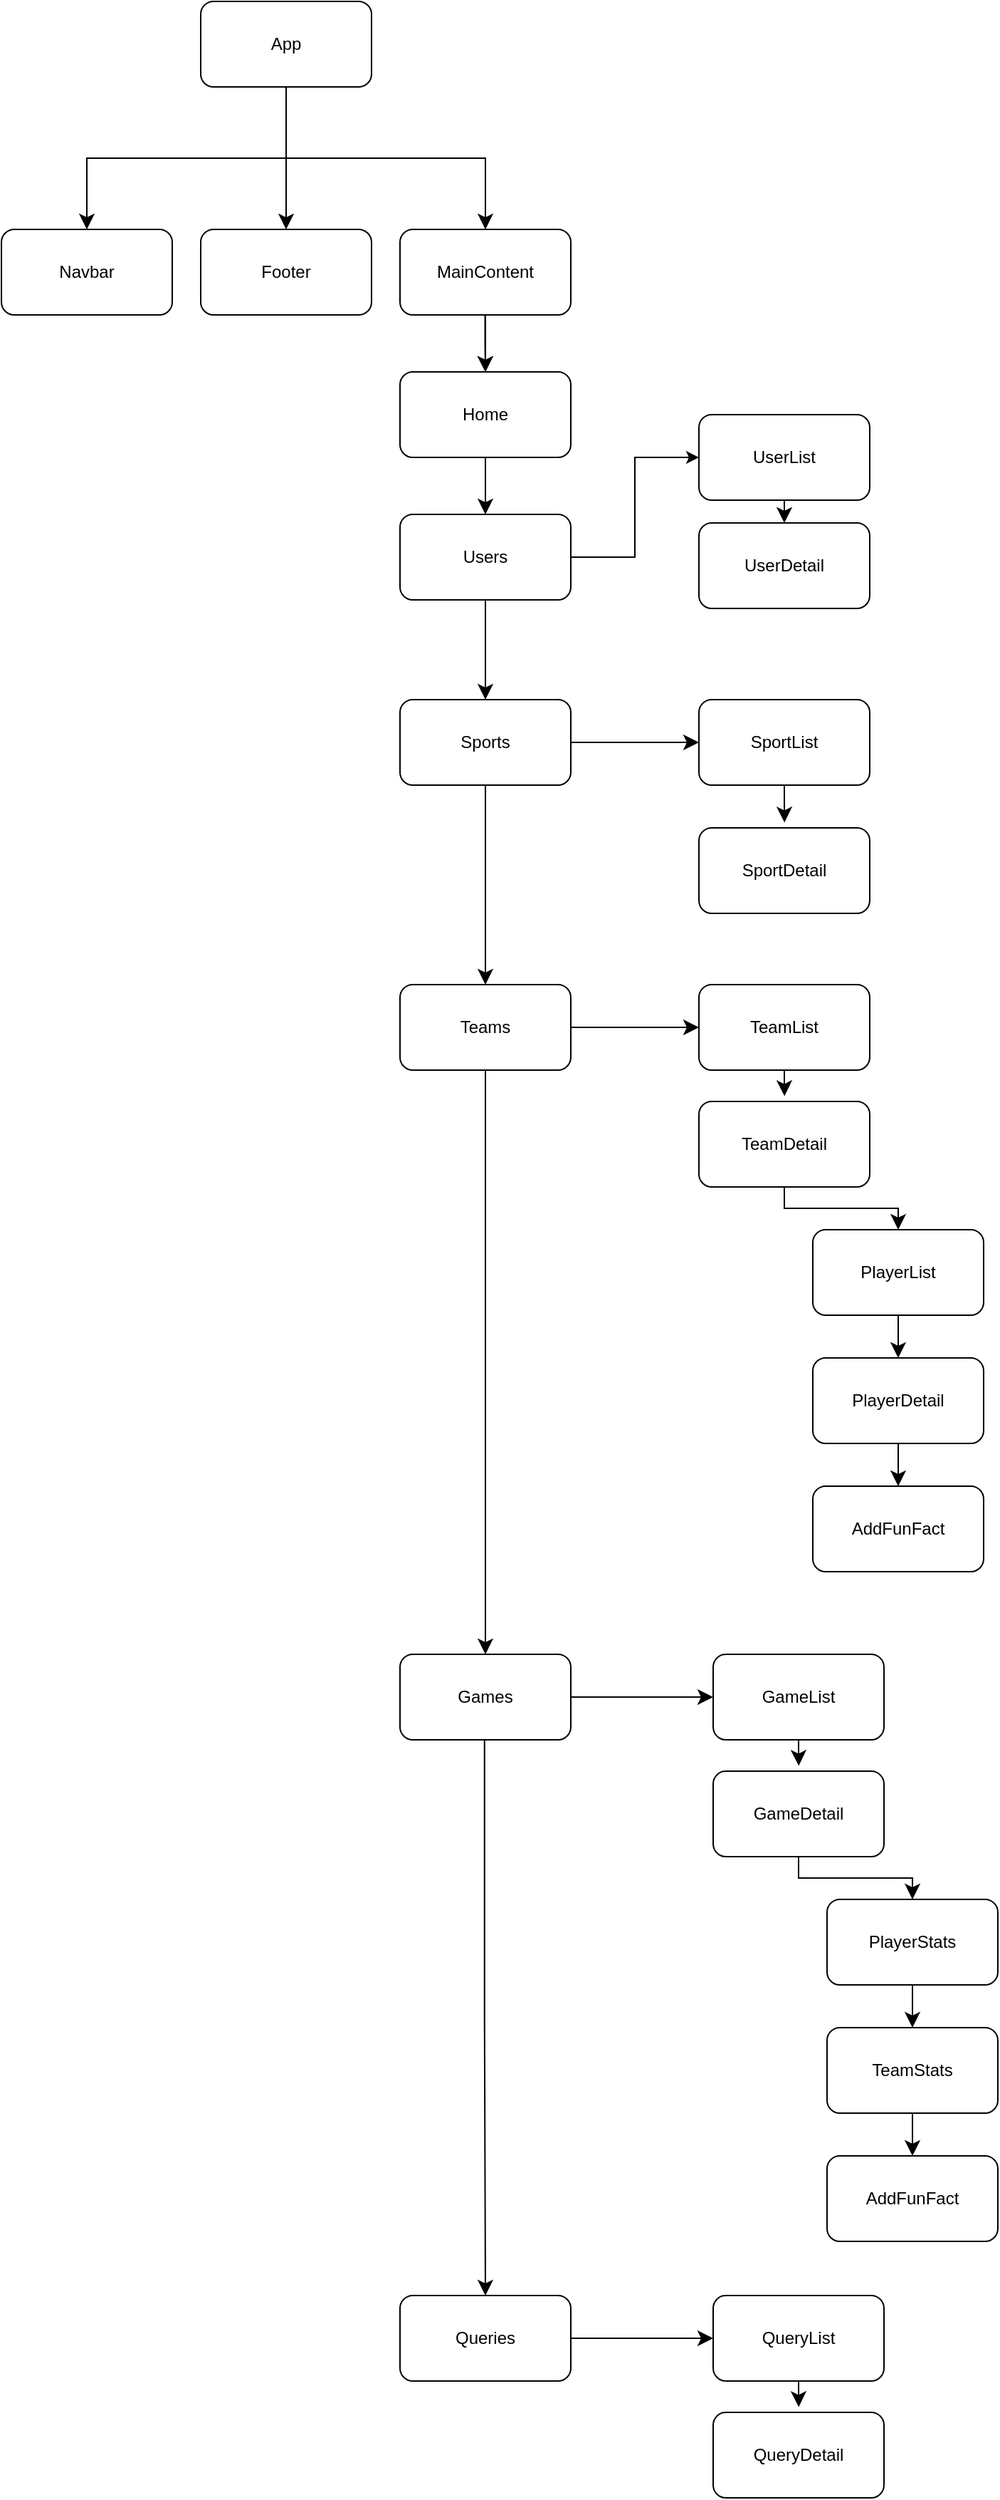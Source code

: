 <mxfile version="24.7.1" type="device">
  <diagram id="prtHgNgQTEPvFCAcTncT" name="Page-1">
    <mxGraphModel dx="1639" dy="876" grid="1" gridSize="10" guides="1" tooltips="1" connect="1" arrows="1" fold="1" page="1" pageScale="1" pageWidth="827" pageHeight="1169" math="0" shadow="0">
      <root>
        <mxCell id="0" />
        <mxCell id="1" parent="0" />
        <mxCell id="1n3J_yFc3fZwyGoJFGz0-2" value="App" style="rounded=1;whiteSpace=wrap;html=1;" vertex="1" parent="1">
          <mxGeometry x="320" y="40" width="120" height="60" as="geometry" />
        </mxCell>
        <mxCell id="1n3J_yFc3fZwyGoJFGz0-3" value="Navbar" style="rounded=1;whiteSpace=wrap;html=1;" vertex="1" parent="1">
          <mxGeometry x="180" y="200" width="120" height="60" as="geometry" />
        </mxCell>
        <mxCell id="1n3J_yFc3fZwyGoJFGz0-4" value="Footer" style="rounded=1;whiteSpace=wrap;html=1;" vertex="1" parent="1">
          <mxGeometry x="320" y="200" width="120" height="60" as="geometry" />
        </mxCell>
        <mxCell id="1n3J_yFc3fZwyGoJFGz0-5" value="MainContent" style="rounded=1;whiteSpace=wrap;html=1;" vertex="1" parent="1">
          <mxGeometry x="460" y="200" width="120" height="60" as="geometry" />
        </mxCell>
        <mxCell id="1n3J_yFc3fZwyGoJFGz0-9" value="" style="edgeStyle=elbowEdgeStyle;elbow=vertical;endArrow=classic;html=1;curved=0;rounded=0;endSize=8;startSize=8;exitX=0.5;exitY=1;exitDx=0;exitDy=0;" edge="1" parent="1" source="1n3J_yFc3fZwyGoJFGz0-2" target="1n3J_yFc3fZwyGoJFGz0-3">
          <mxGeometry width="50" height="50" relative="1" as="geometry">
            <mxPoint x="220" y="180" as="sourcePoint" />
            <mxPoint x="270" y="130" as="targetPoint" />
          </mxGeometry>
        </mxCell>
        <mxCell id="1n3J_yFc3fZwyGoJFGz0-10" value="" style="edgeStyle=elbowEdgeStyle;elbow=vertical;endArrow=classic;html=1;curved=0;rounded=0;endSize=8;startSize=8;exitX=0.5;exitY=1;exitDx=0;exitDy=0;" edge="1" parent="1" source="1n3J_yFc3fZwyGoJFGz0-2" target="1n3J_yFc3fZwyGoJFGz0-4">
          <mxGeometry width="50" height="50" relative="1" as="geometry">
            <mxPoint x="390" y="110" as="sourcePoint" />
            <mxPoint x="250" y="210" as="targetPoint" />
          </mxGeometry>
        </mxCell>
        <mxCell id="1n3J_yFc3fZwyGoJFGz0-11" value="" style="edgeStyle=elbowEdgeStyle;elbow=vertical;endArrow=classic;html=1;curved=0;rounded=0;endSize=8;startSize=8;entryX=0.5;entryY=0;entryDx=0;entryDy=0;" edge="1" parent="1" target="1n3J_yFc3fZwyGoJFGz0-5">
          <mxGeometry width="50" height="50" relative="1" as="geometry">
            <mxPoint x="380" y="100" as="sourcePoint" />
            <mxPoint x="250" y="210" as="targetPoint" />
          </mxGeometry>
        </mxCell>
        <mxCell id="1n3J_yFc3fZwyGoJFGz0-12" value="" style="edgeStyle=elbowEdgeStyle;elbow=vertical;endArrow=classic;html=1;curved=0;rounded=0;endSize=8;startSize=8;exitX=0.5;exitY=1;exitDx=0;exitDy=0;" edge="1" parent="1" target="1n3J_yFc3fZwyGoJFGz0-13">
          <mxGeometry width="50" height="50" relative="1" as="geometry">
            <mxPoint x="519.76" y="260" as="sourcePoint" />
            <mxPoint x="519.76" y="360" as="targetPoint" />
          </mxGeometry>
        </mxCell>
        <mxCell id="1n3J_yFc3fZwyGoJFGz0-15" value="" style="edgeStyle=elbowEdgeStyle;elbow=vertical;endArrow=classic;html=1;curved=0;rounded=0;endSize=8;startSize=8;exitX=0.5;exitY=1;exitDx=0;exitDy=0;" edge="1" parent="1" source="1n3J_yFc3fZwyGoJFGz0-13" target="1n3J_yFc3fZwyGoJFGz0-14">
          <mxGeometry width="50" height="50" relative="1" as="geometry">
            <mxPoint x="529.76" y="270" as="sourcePoint" />
            <mxPoint x="529.76" y="370" as="targetPoint" />
          </mxGeometry>
        </mxCell>
        <mxCell id="1n3J_yFc3fZwyGoJFGz0-16" value="UserList" style="rounded=1;whiteSpace=wrap;html=1;" vertex="1" parent="1">
          <mxGeometry x="670" y="330" width="120" height="60" as="geometry" />
        </mxCell>
        <mxCell id="1n3J_yFc3fZwyGoJFGz0-17" value="UserDetail" style="rounded=1;whiteSpace=wrap;html=1;" vertex="1" parent="1">
          <mxGeometry x="670" y="406" width="120" height="60" as="geometry" />
        </mxCell>
        <mxCell id="1n3J_yFc3fZwyGoJFGz0-18" value="" style="edgeStyle=elbowEdgeStyle;elbow=vertical;endArrow=classic;html=1;curved=0;rounded=0;endSize=8;startSize=8;entryX=0.5;entryY=0;entryDx=0;entryDy=0;exitX=0.5;exitY=1;exitDx=0;exitDy=0;" edge="1" parent="1" source="1n3J_yFc3fZwyGoJFGz0-16" target="1n3J_yFc3fZwyGoJFGz0-17">
          <mxGeometry width="50" height="50" relative="1" as="geometry">
            <mxPoint x="730" y="390" as="sourcePoint" />
            <mxPoint x="533" y="490" as="targetPoint" />
          </mxGeometry>
        </mxCell>
        <mxCell id="1n3J_yFc3fZwyGoJFGz0-20" value="Sports" style="rounded=1;whiteSpace=wrap;html=1;" vertex="1" parent="1">
          <mxGeometry x="460" y="530" width="120" height="60" as="geometry" />
        </mxCell>
        <mxCell id="1n3J_yFc3fZwyGoJFGz0-22" value="" style="edgeStyle=elbowEdgeStyle;elbow=vertical;endArrow=classic;html=1;curved=0;rounded=0;endSize=8;startSize=8;" edge="1" parent="1" source="1n3J_yFc3fZwyGoJFGz0-14" target="1n3J_yFc3fZwyGoJFGz0-20">
          <mxGeometry width="50" height="50" relative="1" as="geometry">
            <mxPoint x="520" y="260" as="sourcePoint" />
            <mxPoint x="660" y="370" as="targetPoint" />
          </mxGeometry>
        </mxCell>
        <mxCell id="1n3J_yFc3fZwyGoJFGz0-23" value="SportList" style="rounded=1;whiteSpace=wrap;html=1;" vertex="1" parent="1">
          <mxGeometry x="670" y="530" width="120" height="60" as="geometry" />
        </mxCell>
        <mxCell id="1n3J_yFc3fZwyGoJFGz0-24" value="SportDetail" style="rounded=1;whiteSpace=wrap;html=1;" vertex="1" parent="1">
          <mxGeometry x="670" y="620" width="120" height="60" as="geometry" />
        </mxCell>
        <mxCell id="1n3J_yFc3fZwyGoJFGz0-25" value="" style="edgeStyle=elbowEdgeStyle;elbow=vertical;endArrow=classic;html=1;curved=0;rounded=0;endSize=8;startSize=8;exitX=1;exitY=0.5;exitDx=0;exitDy=0;" edge="1" parent="1" source="1n3J_yFc3fZwyGoJFGz0-20" target="1n3J_yFc3fZwyGoJFGz0-23">
          <mxGeometry width="50" height="50" relative="1" as="geometry">
            <mxPoint x="519.69" y="700" as="sourcePoint" />
            <mxPoint x="519.69" y="960" as="targetPoint" />
          </mxGeometry>
        </mxCell>
        <mxCell id="1n3J_yFc3fZwyGoJFGz0-26" value="" style="edgeStyle=elbowEdgeStyle;elbow=vertical;endArrow=classic;html=1;curved=0;rounded=0;endSize=8;startSize=8;entryX=0.501;entryY=-0.063;entryDx=0;entryDy=0;entryPerimeter=0;" edge="1" parent="1" target="1n3J_yFc3fZwyGoJFGz0-24">
          <mxGeometry width="50" height="50" relative="1" as="geometry">
            <mxPoint x="730" y="590" as="sourcePoint" />
            <mxPoint x="870.31" y="620" as="targetPoint" />
          </mxGeometry>
        </mxCell>
        <mxCell id="1n3J_yFc3fZwyGoJFGz0-27" value="" style="edgeStyle=elbowEdgeStyle;elbow=vertical;endArrow=classic;html=1;curved=0;rounded=0;endSize=8;startSize=8;exitX=0.5;exitY=1;exitDx=0;exitDy=0;" edge="1" parent="1" source="1n3J_yFc3fZwyGoJFGz0-5" target="1n3J_yFc3fZwyGoJFGz0-13">
          <mxGeometry width="50" height="50" relative="1" as="geometry">
            <mxPoint x="520" y="260" as="sourcePoint" />
            <mxPoint x="730" y="430" as="targetPoint" />
          </mxGeometry>
        </mxCell>
        <mxCell id="1n3J_yFc3fZwyGoJFGz0-13" value="Home" style="rounded=1;whiteSpace=wrap;html=1;" vertex="1" parent="1">
          <mxGeometry x="460" y="300" width="120" height="60" as="geometry" />
        </mxCell>
        <mxCell id="1n3J_yFc3fZwyGoJFGz0-31" style="edgeStyle=orthogonalEdgeStyle;rounded=0;orthogonalLoop=1;jettySize=auto;html=1;entryX=0;entryY=0.5;entryDx=0;entryDy=0;" edge="1" parent="1" source="1n3J_yFc3fZwyGoJFGz0-14" target="1n3J_yFc3fZwyGoJFGz0-16">
          <mxGeometry relative="1" as="geometry" />
        </mxCell>
        <mxCell id="1n3J_yFc3fZwyGoJFGz0-14" value="Users" style="rounded=1;whiteSpace=wrap;html=1;" vertex="1" parent="1">
          <mxGeometry x="460" y="400" width="120" height="60" as="geometry" />
        </mxCell>
        <mxCell id="1n3J_yFc3fZwyGoJFGz0-32" value="Teams" style="rounded=1;whiteSpace=wrap;html=1;" vertex="1" parent="1">
          <mxGeometry x="460" y="730" width="120" height="60" as="geometry" />
        </mxCell>
        <mxCell id="1n3J_yFc3fZwyGoJFGz0-33" value="TeamList" style="rounded=1;whiteSpace=wrap;html=1;" vertex="1" parent="1">
          <mxGeometry x="670" y="730" width="120" height="60" as="geometry" />
        </mxCell>
        <mxCell id="1n3J_yFc3fZwyGoJFGz0-34" value="TeamDetail" style="rounded=1;whiteSpace=wrap;html=1;" vertex="1" parent="1">
          <mxGeometry x="670" y="812" width="120" height="60" as="geometry" />
        </mxCell>
        <mxCell id="1n3J_yFc3fZwyGoJFGz0-35" value="" style="edgeStyle=elbowEdgeStyle;elbow=vertical;endArrow=classic;html=1;curved=0;rounded=0;endSize=8;startSize=8;exitX=1;exitY=0.5;exitDx=0;exitDy=0;" edge="1" source="1n3J_yFc3fZwyGoJFGz0-32" target="1n3J_yFc3fZwyGoJFGz0-33" parent="1">
          <mxGeometry width="50" height="50" relative="1" as="geometry">
            <mxPoint x="519.69" y="900" as="sourcePoint" />
            <mxPoint x="519.69" y="1160" as="targetPoint" />
          </mxGeometry>
        </mxCell>
        <mxCell id="1n3J_yFc3fZwyGoJFGz0-36" value="" style="edgeStyle=elbowEdgeStyle;elbow=vertical;endArrow=classic;html=1;curved=0;rounded=0;endSize=8;startSize=8;entryX=0.501;entryY=-0.063;entryDx=0;entryDy=0;entryPerimeter=0;" edge="1" target="1n3J_yFc3fZwyGoJFGz0-34" parent="1">
          <mxGeometry width="50" height="50" relative="1" as="geometry">
            <mxPoint x="730" y="790" as="sourcePoint" />
            <mxPoint x="870.31" y="820" as="targetPoint" />
          </mxGeometry>
        </mxCell>
        <mxCell id="1n3J_yFc3fZwyGoJFGz0-37" value="" style="edgeStyle=elbowEdgeStyle;elbow=vertical;endArrow=classic;html=1;curved=0;rounded=0;endSize=8;startSize=8;exitX=0.5;exitY=1;exitDx=0;exitDy=0;" edge="1" parent="1" source="1n3J_yFc3fZwyGoJFGz0-20" target="1n3J_yFc3fZwyGoJFGz0-32">
          <mxGeometry width="50" height="50" relative="1" as="geometry">
            <mxPoint x="530" y="470" as="sourcePoint" />
            <mxPoint x="530" y="540" as="targetPoint" />
          </mxGeometry>
        </mxCell>
        <mxCell id="1n3J_yFc3fZwyGoJFGz0-38" value="PlayerList" style="rounded=1;whiteSpace=wrap;html=1;" vertex="1" parent="1">
          <mxGeometry x="750" y="902" width="120" height="60" as="geometry" />
        </mxCell>
        <mxCell id="1n3J_yFc3fZwyGoJFGz0-39" value="PlayerDetail" style="rounded=1;whiteSpace=wrap;html=1;" vertex="1" parent="1">
          <mxGeometry x="750" y="992" width="120" height="60" as="geometry" />
        </mxCell>
        <mxCell id="1n3J_yFc3fZwyGoJFGz0-40" value="AddFunFact" style="rounded=1;whiteSpace=wrap;html=1;" vertex="1" parent="1">
          <mxGeometry x="750" y="1082" width="120" height="60" as="geometry" />
        </mxCell>
        <mxCell id="1n3J_yFc3fZwyGoJFGz0-41" value="" style="edgeStyle=elbowEdgeStyle;elbow=vertical;endArrow=classic;html=1;curved=0;rounded=0;endSize=8;startSize=8;exitX=0.5;exitY=1;exitDx=0;exitDy=0;" edge="1" parent="1" source="1n3J_yFc3fZwyGoJFGz0-34" target="1n3J_yFc3fZwyGoJFGz0-38">
          <mxGeometry width="50" height="50" relative="1" as="geometry">
            <mxPoint x="740" y="792" as="sourcePoint" />
            <mxPoint x="740" y="818" as="targetPoint" />
          </mxGeometry>
        </mxCell>
        <mxCell id="1n3J_yFc3fZwyGoJFGz0-42" value="" style="edgeStyle=elbowEdgeStyle;elbow=vertical;endArrow=classic;html=1;curved=0;rounded=0;endSize=8;startSize=8;exitX=0.5;exitY=1;exitDx=0;exitDy=0;" edge="1" parent="1" target="1n3J_yFc3fZwyGoJFGz0-39">
          <mxGeometry width="50" height="50" relative="1" as="geometry">
            <mxPoint x="810" y="962" as="sourcePoint" />
            <mxPoint x="890" y="992" as="targetPoint" />
          </mxGeometry>
        </mxCell>
        <mxCell id="1n3J_yFc3fZwyGoJFGz0-43" value="" style="edgeStyle=elbowEdgeStyle;elbow=vertical;endArrow=classic;html=1;curved=0;rounded=0;endSize=8;startSize=8;exitX=0.5;exitY=1;exitDx=0;exitDy=0;" edge="1" parent="1" source="1n3J_yFc3fZwyGoJFGz0-39" target="1n3J_yFc3fZwyGoJFGz0-40">
          <mxGeometry width="50" height="50" relative="1" as="geometry">
            <mxPoint x="820" y="972" as="sourcePoint" />
            <mxPoint x="820" y="1002" as="targetPoint" />
          </mxGeometry>
        </mxCell>
        <mxCell id="1n3J_yFc3fZwyGoJFGz0-44" value="Games" style="rounded=1;whiteSpace=wrap;html=1;" vertex="1" parent="1">
          <mxGeometry x="460" y="1200" width="120" height="60" as="geometry" />
        </mxCell>
        <mxCell id="1n3J_yFc3fZwyGoJFGz0-45" value="GameList" style="rounded=1;whiteSpace=wrap;html=1;" vertex="1" parent="1">
          <mxGeometry x="680" y="1200" width="120" height="60" as="geometry" />
        </mxCell>
        <mxCell id="1n3J_yFc3fZwyGoJFGz0-46" value="GameDetail" style="rounded=1;whiteSpace=wrap;html=1;" vertex="1" parent="1">
          <mxGeometry x="680" y="1282" width="120" height="60" as="geometry" />
        </mxCell>
        <mxCell id="1n3J_yFc3fZwyGoJFGz0-47" value="" style="edgeStyle=elbowEdgeStyle;elbow=vertical;endArrow=classic;html=1;curved=0;rounded=0;endSize=8;startSize=8;exitX=1;exitY=0.5;exitDx=0;exitDy=0;" edge="1" source="1n3J_yFc3fZwyGoJFGz0-44" target="1n3J_yFc3fZwyGoJFGz0-45" parent="1">
          <mxGeometry width="50" height="50" relative="1" as="geometry">
            <mxPoint x="599.69" y="1370" as="sourcePoint" />
            <mxPoint x="599.69" y="1630" as="targetPoint" />
          </mxGeometry>
        </mxCell>
        <mxCell id="1n3J_yFc3fZwyGoJFGz0-48" value="" style="edgeStyle=elbowEdgeStyle;elbow=vertical;endArrow=classic;html=1;curved=0;rounded=0;endSize=8;startSize=8;entryX=0.501;entryY=-0.063;entryDx=0;entryDy=0;entryPerimeter=0;" edge="1" target="1n3J_yFc3fZwyGoJFGz0-46" parent="1">
          <mxGeometry width="50" height="50" relative="1" as="geometry">
            <mxPoint x="740" y="1260" as="sourcePoint" />
            <mxPoint x="880.31" y="1290" as="targetPoint" />
          </mxGeometry>
        </mxCell>
        <mxCell id="1n3J_yFc3fZwyGoJFGz0-49" value="PlayerStats" style="rounded=1;whiteSpace=wrap;html=1;" vertex="1" parent="1">
          <mxGeometry x="760" y="1372" width="120" height="60" as="geometry" />
        </mxCell>
        <mxCell id="1n3J_yFc3fZwyGoJFGz0-50" value="TeamStats" style="rounded=1;whiteSpace=wrap;html=1;" vertex="1" parent="1">
          <mxGeometry x="760" y="1462" width="120" height="60" as="geometry" />
        </mxCell>
        <mxCell id="1n3J_yFc3fZwyGoJFGz0-51" value="AddFunFact" style="rounded=1;whiteSpace=wrap;html=1;" vertex="1" parent="1">
          <mxGeometry x="760" y="1552" width="120" height="60" as="geometry" />
        </mxCell>
        <mxCell id="1n3J_yFc3fZwyGoJFGz0-52" value="" style="edgeStyle=elbowEdgeStyle;elbow=vertical;endArrow=classic;html=1;curved=0;rounded=0;endSize=8;startSize=8;exitX=0.5;exitY=1;exitDx=0;exitDy=0;" edge="1" source="1n3J_yFc3fZwyGoJFGz0-46" target="1n3J_yFc3fZwyGoJFGz0-49" parent="1">
          <mxGeometry width="50" height="50" relative="1" as="geometry">
            <mxPoint x="750" y="1262" as="sourcePoint" />
            <mxPoint x="750" y="1288" as="targetPoint" />
          </mxGeometry>
        </mxCell>
        <mxCell id="1n3J_yFc3fZwyGoJFGz0-53" value="" style="edgeStyle=elbowEdgeStyle;elbow=vertical;endArrow=classic;html=1;curved=0;rounded=0;endSize=8;startSize=8;exitX=0.5;exitY=1;exitDx=0;exitDy=0;" edge="1" target="1n3J_yFc3fZwyGoJFGz0-50" parent="1">
          <mxGeometry width="50" height="50" relative="1" as="geometry">
            <mxPoint x="820" y="1432" as="sourcePoint" />
            <mxPoint x="900" y="1462" as="targetPoint" />
          </mxGeometry>
        </mxCell>
        <mxCell id="1n3J_yFc3fZwyGoJFGz0-54" value="" style="edgeStyle=elbowEdgeStyle;elbow=vertical;endArrow=classic;html=1;curved=0;rounded=0;endSize=8;startSize=8;exitX=0.5;exitY=1;exitDx=0;exitDy=0;" edge="1" source="1n3J_yFc3fZwyGoJFGz0-50" target="1n3J_yFc3fZwyGoJFGz0-51" parent="1">
          <mxGeometry width="50" height="50" relative="1" as="geometry">
            <mxPoint x="830" y="1442" as="sourcePoint" />
            <mxPoint x="830" y="1472" as="targetPoint" />
          </mxGeometry>
        </mxCell>
        <mxCell id="1n3J_yFc3fZwyGoJFGz0-55" value="" style="edgeStyle=elbowEdgeStyle;elbow=vertical;endArrow=classic;html=1;curved=0;rounded=0;endSize=8;startSize=8;exitX=0.5;exitY=1;exitDx=0;exitDy=0;" edge="1" parent="1" source="1n3J_yFc3fZwyGoJFGz0-32">
          <mxGeometry width="50" height="50" relative="1" as="geometry">
            <mxPoint x="530" y="600" as="sourcePoint" />
            <mxPoint x="520" y="1200" as="targetPoint" />
          </mxGeometry>
        </mxCell>
        <mxCell id="1n3J_yFc3fZwyGoJFGz0-56" value="Queries" style="rounded=1;whiteSpace=wrap;html=1;" vertex="1" parent="1">
          <mxGeometry x="460" y="1650" width="120" height="60" as="geometry" />
        </mxCell>
        <mxCell id="1n3J_yFc3fZwyGoJFGz0-57" value="QueryList" style="rounded=1;whiteSpace=wrap;html=1;" vertex="1" parent="1">
          <mxGeometry x="680" y="1650" width="120" height="60" as="geometry" />
        </mxCell>
        <mxCell id="1n3J_yFc3fZwyGoJFGz0-58" value="QueryDetail" style="rounded=1;whiteSpace=wrap;html=1;" vertex="1" parent="1">
          <mxGeometry x="680" y="1732" width="120" height="60" as="geometry" />
        </mxCell>
        <mxCell id="1n3J_yFc3fZwyGoJFGz0-59" value="" style="edgeStyle=elbowEdgeStyle;elbow=vertical;endArrow=classic;html=1;curved=0;rounded=0;endSize=8;startSize=8;exitX=1;exitY=0.5;exitDx=0;exitDy=0;" edge="1" source="1n3J_yFc3fZwyGoJFGz0-56" target="1n3J_yFc3fZwyGoJFGz0-57" parent="1">
          <mxGeometry width="50" height="50" relative="1" as="geometry">
            <mxPoint x="599.69" y="1820" as="sourcePoint" />
            <mxPoint x="599.69" y="2080" as="targetPoint" />
          </mxGeometry>
        </mxCell>
        <mxCell id="1n3J_yFc3fZwyGoJFGz0-60" value="" style="edgeStyle=elbowEdgeStyle;elbow=vertical;endArrow=classic;html=1;curved=0;rounded=0;endSize=8;startSize=8;entryX=0.501;entryY=-0.063;entryDx=0;entryDy=0;entryPerimeter=0;" edge="1" target="1n3J_yFc3fZwyGoJFGz0-58" parent="1">
          <mxGeometry width="50" height="50" relative="1" as="geometry">
            <mxPoint x="740" y="1710" as="sourcePoint" />
            <mxPoint x="880.31" y="1740" as="targetPoint" />
          </mxGeometry>
        </mxCell>
        <mxCell id="1n3J_yFc3fZwyGoJFGz0-67" value="" style="edgeStyle=elbowEdgeStyle;elbow=vertical;endArrow=classic;html=1;curved=0;rounded=0;endSize=8;startSize=8;exitX=0.5;exitY=1;exitDx=0;exitDy=0;entryX=0.5;entryY=0;entryDx=0;entryDy=0;" edge="1" parent="1" target="1n3J_yFc3fZwyGoJFGz0-56">
          <mxGeometry width="50" height="50" relative="1" as="geometry">
            <mxPoint x="519.38" y="1260" as="sourcePoint" />
            <mxPoint x="519" y="1640" as="targetPoint" />
          </mxGeometry>
        </mxCell>
      </root>
    </mxGraphModel>
  </diagram>
</mxfile>
